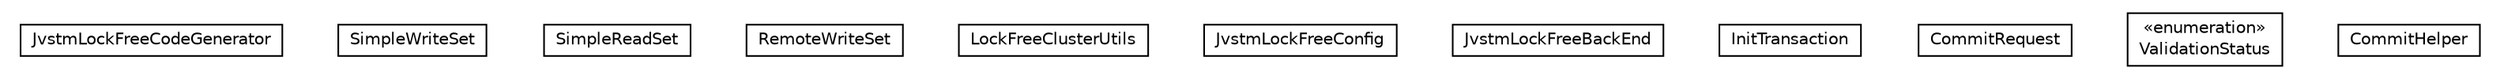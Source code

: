 #!/usr/local/bin/dot
#
# Class diagram 
# Generated by UMLGraph version 5.1 (http://www.umlgraph.org/)
#

digraph G {
	edge [fontname="Helvetica",fontsize=10,labelfontname="Helvetica",labelfontsize=10];
	node [fontname="Helvetica",fontsize=10,shape=plaintext];
	nodesep=0.25;
	ranksep=0.5;
	// pt.ist.fenixframework.backend.jvstm.lf.JvstmLockFreeCodeGenerator
	c10464 [label=<<table title="pt.ist.fenixframework.backend.jvstm.lf.JvstmLockFreeCodeGenerator" border="0" cellborder="1" cellspacing="0" cellpadding="2" port="p" href="./JvstmLockFreeCodeGenerator.html">
		<tr><td><table border="0" cellspacing="0" cellpadding="1">
<tr><td align="center" balign="center"> JvstmLockFreeCodeGenerator </td></tr>
		</table></td></tr>
		</table>>, fontname="Helvetica", fontcolor="black", fontsize=10.0];
	// pt.ist.fenixframework.backend.jvstm.lf.SimpleWriteSet
	c10465 [label=<<table title="pt.ist.fenixframework.backend.jvstm.lf.SimpleWriteSet" border="0" cellborder="1" cellspacing="0" cellpadding="2" port="p" href="./SimpleWriteSet.html">
		<tr><td><table border="0" cellspacing="0" cellpadding="1">
<tr><td align="center" balign="center"> SimpleWriteSet </td></tr>
		</table></td></tr>
		</table>>, fontname="Helvetica", fontcolor="black", fontsize=10.0];
	// pt.ist.fenixframework.backend.jvstm.lf.SimpleReadSet
	c10466 [label=<<table title="pt.ist.fenixframework.backend.jvstm.lf.SimpleReadSet" border="0" cellborder="1" cellspacing="0" cellpadding="2" port="p" href="./SimpleReadSet.html">
		<tr><td><table border="0" cellspacing="0" cellpadding="1">
<tr><td align="center" balign="center"> SimpleReadSet </td></tr>
		</table></td></tr>
		</table>>, fontname="Helvetica", fontcolor="black", fontsize=10.0];
	// pt.ist.fenixframework.backend.jvstm.lf.RemoteWriteSet
	c10467 [label=<<table title="pt.ist.fenixframework.backend.jvstm.lf.RemoteWriteSet" border="0" cellborder="1" cellspacing="0" cellpadding="2" port="p" href="./RemoteWriteSet.html">
		<tr><td><table border="0" cellspacing="0" cellpadding="1">
<tr><td align="center" balign="center"> RemoteWriteSet </td></tr>
		</table></td></tr>
		</table>>, fontname="Helvetica", fontcolor="black", fontsize=10.0];
	// pt.ist.fenixframework.backend.jvstm.lf.LockFreeClusterUtils
	c10468 [label=<<table title="pt.ist.fenixframework.backend.jvstm.lf.LockFreeClusterUtils" border="0" cellborder="1" cellspacing="0" cellpadding="2" port="p" href="./LockFreeClusterUtils.html">
		<tr><td><table border="0" cellspacing="0" cellpadding="1">
<tr><td align="center" balign="center"> LockFreeClusterUtils </td></tr>
		</table></td></tr>
		</table>>, fontname="Helvetica", fontcolor="black", fontsize=10.0];
	// pt.ist.fenixframework.backend.jvstm.lf.JvstmLockFreeConfig
	c10469 [label=<<table title="pt.ist.fenixframework.backend.jvstm.lf.JvstmLockFreeConfig" border="0" cellborder="1" cellspacing="0" cellpadding="2" port="p" href="./JvstmLockFreeConfig.html">
		<tr><td><table border="0" cellspacing="0" cellpadding="1">
<tr><td align="center" balign="center"> JvstmLockFreeConfig </td></tr>
		</table></td></tr>
		</table>>, fontname="Helvetica", fontcolor="black", fontsize=10.0];
	// pt.ist.fenixframework.backend.jvstm.lf.JvstmLockFreeBackEnd
	c10470 [label=<<table title="pt.ist.fenixframework.backend.jvstm.lf.JvstmLockFreeBackEnd" border="0" cellborder="1" cellspacing="0" cellpadding="2" port="p" href="./JvstmLockFreeBackEnd.html">
		<tr><td><table border="0" cellspacing="0" cellpadding="1">
<tr><td align="center" balign="center"> JvstmLockFreeBackEnd </td></tr>
		</table></td></tr>
		</table>>, fontname="Helvetica", fontcolor="black", fontsize=10.0];
	// pt.ist.fenixframework.backend.jvstm.lf.InitTransaction
	c10471 [label=<<table title="pt.ist.fenixframework.backend.jvstm.lf.InitTransaction" border="0" cellborder="1" cellspacing="0" cellpadding="2" port="p" href="./InitTransaction.html">
		<tr><td><table border="0" cellspacing="0" cellpadding="1">
<tr><td align="center" balign="center"> InitTransaction </td></tr>
		</table></td></tr>
		</table>>, fontname="Helvetica", fontcolor="black", fontsize=10.0];
	// pt.ist.fenixframework.backend.jvstm.lf.CommitRequest
	c10472 [label=<<table title="pt.ist.fenixframework.backend.jvstm.lf.CommitRequest" border="0" cellborder="1" cellspacing="0" cellpadding="2" port="p" href="./CommitRequest.html">
		<tr><td><table border="0" cellspacing="0" cellpadding="1">
<tr><td align="center" balign="center"> CommitRequest </td></tr>
		</table></td></tr>
		</table>>, fontname="Helvetica", fontcolor="black", fontsize=10.0];
	// pt.ist.fenixframework.backend.jvstm.lf.CommitRequest.ValidationStatus
	c10473 [label=<<table title="pt.ist.fenixframework.backend.jvstm.lf.CommitRequest.ValidationStatus" border="0" cellborder="1" cellspacing="0" cellpadding="2" port="p" href="./CommitRequest.ValidationStatus.html">
		<tr><td><table border="0" cellspacing="0" cellpadding="1">
<tr><td align="center" balign="center"> &#171;enumeration&#187; </td></tr>
<tr><td align="center" balign="center"> ValidationStatus </td></tr>
		</table></td></tr>
		</table>>, fontname="Helvetica", fontcolor="black", fontsize=10.0];
	// pt.ist.fenixframework.backend.jvstm.lf.CommitHelper
	c10474 [label=<<table title="pt.ist.fenixframework.backend.jvstm.lf.CommitHelper" border="0" cellborder="1" cellspacing="0" cellpadding="2" port="p" href="./CommitHelper.html">
		<tr><td><table border="0" cellspacing="0" cellpadding="1">
<tr><td align="center" balign="center"> CommitHelper </td></tr>
		</table></td></tr>
		</table>>, fontname="Helvetica", fontcolor="black", fontsize=10.0];
}


